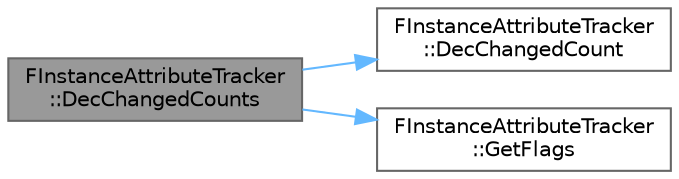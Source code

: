 digraph "FInstanceAttributeTracker::DecChangedCounts"
{
 // INTERACTIVE_SVG=YES
 // LATEX_PDF_SIZE
  bgcolor="transparent";
  edge [fontname=Helvetica,fontsize=10,labelfontname=Helvetica,labelfontsize=10];
  node [fontname=Helvetica,fontsize=10,shape=box,height=0.2,width=0.4];
  rankdir="LR";
  Node1 [id="Node000001",label="FInstanceAttributeTracker\l::DecChangedCounts",height=0.2,width=0.4,color="gray40", fillcolor="grey60", style="filled", fontcolor="black",tooltip=" "];
  Node1 -> Node2 [id="edge1_Node000001_Node000002",color="steelblue1",style="solid",tooltip=" "];
  Node2 [id="Node000002",label="FInstanceAttributeTracker\l::DecChangedCount",height=0.2,width=0.4,color="grey40", fillcolor="white", style="filled",URL="$d7/d54/classFInstanceAttributeTracker.html#a07dfad04eea2dd6d849805ee808f465c",tooltip=" "];
  Node1 -> Node3 [id="edge2_Node000001_Node000003",color="steelblue1",style="solid",tooltip=" "];
  Node3 [id="Node000003",label="FInstanceAttributeTracker\l::GetFlags",height=0.2,width=0.4,color="grey40", fillcolor="white", style="filled",URL="$d7/d54/classFInstanceAttributeTracker.html#aa50ded98f4bf1e81098569a667ce3061",tooltip="Get the masked flags for a given index."];
}
